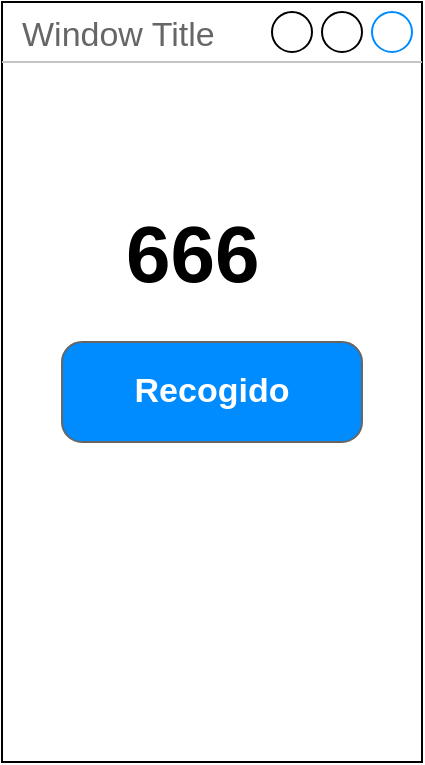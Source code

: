 <mxfile>
    <diagram id="uTInLJaFUTSN1rTWeDN8" name="Página-1">
        <mxGraphModel dx="839" dy="607" grid="1" gridSize="10" guides="1" tooltips="1" connect="1" arrows="1" fold="1" page="1" pageScale="1" pageWidth="827" pageHeight="1169" math="0" shadow="0">
            <root>
                <mxCell id="0"/>
                <mxCell id="1" parent="0"/>
                <mxCell id="12" value="Window Title" style="strokeWidth=1;shadow=0;dashed=0;align=center;html=1;shape=mxgraph.mockup.containers.window;align=left;verticalAlign=top;spacingLeft=8;strokeColor2=#008cff;strokeColor3=#c4c4c4;fontColor=#666666;mainText=;fontSize=17;labelBackgroundColor=none;" vertex="1" parent="1">
                    <mxGeometry x="20" y="180" width="210" height="380" as="geometry"/>
                </mxCell>
                <mxCell id="11" value="Recogido" style="strokeWidth=1;shadow=0;dashed=0;align=center;html=1;shape=mxgraph.mockup.buttons.button;strokeColor=#666666;fontColor=#ffffff;mainText=;buttonStyle=round;fontSize=17;fontStyle=1;fillColor=#008cff;whiteSpace=wrap;" parent="1" vertex="1">
                    <mxGeometry x="50" y="350" width="150" height="50" as="geometry"/>
                </mxCell>
                <mxCell id="13" value="666" style="text;spacingTop=-5;whiteSpace=wrap;html=1;align=left;fontSize=40;fontFamily=Helvetica;fillColor=none;strokeColor=none;fontStyle=1" vertex="1" parent="1">
                    <mxGeometry x="80" y="280" width="80" height="50" as="geometry"/>
                </mxCell>
            </root>
        </mxGraphModel>
    </diagram>
</mxfile>